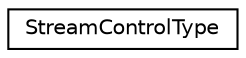 digraph "Graphical Class Hierarchy"
{
 // INTERACTIVE_SVG=YES
  edge [fontname="Helvetica",fontsize="10",labelfontname="Helvetica",labelfontsize="10"];
  node [fontname="Helvetica",fontsize="10",shape=record];
  rankdir="LR";
  Node1 [label="StreamControlType",height=0.2,width=0.4,color="black", fillcolor="white", style="filled",URL="$struct_packet_1_1_stream_control_type.html"];
}
